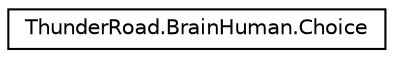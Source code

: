 digraph "Graphical Class Hierarchy"
{
 // LATEX_PDF_SIZE
  edge [fontname="Helvetica",fontsize="10",labelfontname="Helvetica",labelfontsize="10"];
  node [fontname="Helvetica",fontsize="10",shape=record];
  rankdir="LR";
  Node0 [label="ThunderRoad.BrainHuman.Choice",height=0.2,width=0.4,color="black", fillcolor="white", style="filled",URL="$class_thunder_road_1_1_brain_human_1_1_choice.html",tooltip="Class Choice."];
}
